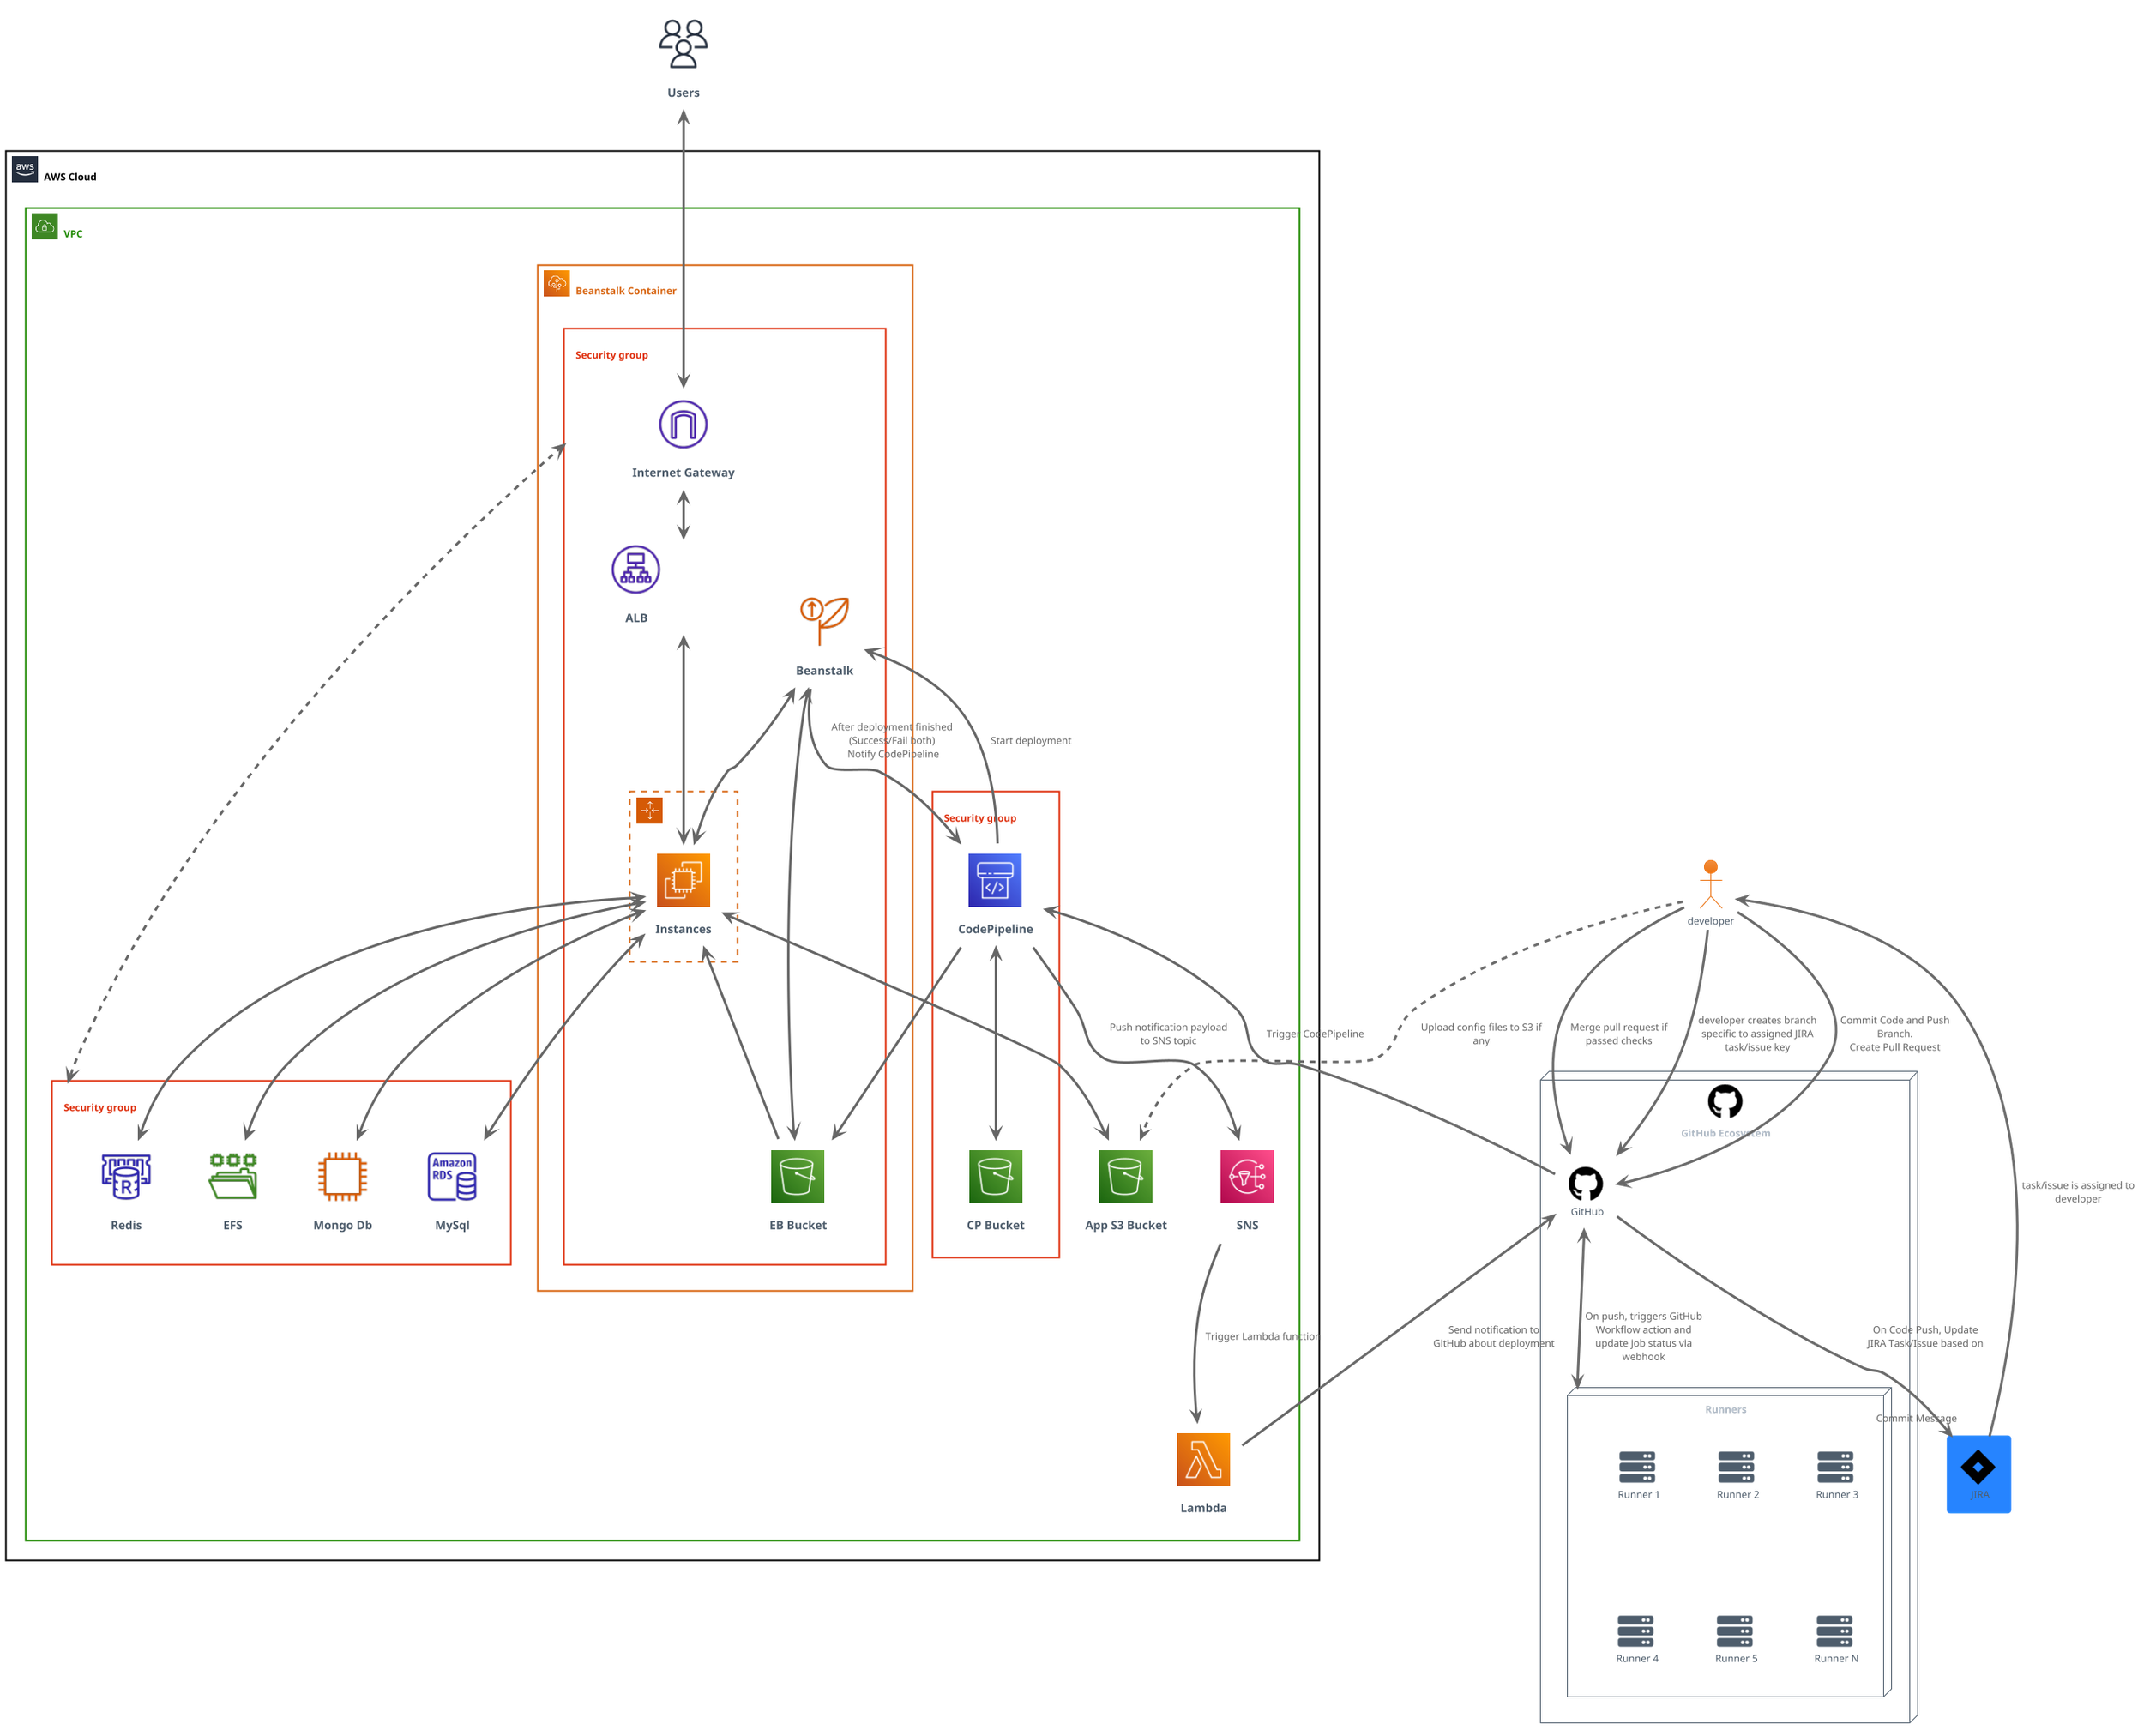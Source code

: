 @startuml
!theme aws-orange
!include <awslib/AWSCommon.puml>
!include <awslib/AWSSimplified.puml>
!include <awslib/ApplicationIntegration/SimpleNotificationService.puml>
!include <awslib/Compute/Lambda.puml>
!include <awslib/Compute/EC2.puml>
!include <awslib/Compute/EC2Instance.puml>
!include <awslib/Compute/ElasticBeanstalkDeployment.puml>
!include <awslib/Database/AuroraAmazonRDSInstance.puml>
!include <awslib/Database/ElastiCacheElastiCacheforRedis.puml>
!include <awslib/DeveloperTools/CodePipeline.puml>
!include <awslib/Storage/SimpleStorageService.puml>
!include <awslib/Storage/ElasticFileSystemFileSystem.puml>
!include <awslib/ManagementGovernance/CloudFormation.puml>
!include <awslib/NetworkingContentDelivery/VPCInternetGateway.puml>
!include <awslib/Compute/EC2AutoScaling.puml>
!include <awslib/NetworkingContentDelivery/ElasticLoadBalancingApplicationLoadBalancer.puml>
!include <awslib/General/Users.puml>
!include <awslib/Groups/all.puml>
!include <cloudinsight/server>
!include <tupadr3/common>
!include <tupadr3/font-awesome-5/server>
!include <tupadr3/font-awesome-5/github>
!include <tupadr3/font-awesome-5/jira>

skinparam rectangle {
    BackgroundColor AWS_BG_COLOR
    BorderColor transparent
}

node "GitHub Ecosystem" <<$github>> {
    FA5_GITHUB(github, GitHub)
    node Runners {
        rectangle "<$server>\n Runner 1" as r1
        rectangle "<$server>\n Runner 2" as r2
        rectangle "<$server>\n Runner 3" as r3
        rectangle "<$server>\n Runner 4" as r4
        rectangle "<$server>\n Runner 5" as r5
        rectangle "<$server>\n Runner N" as rn
    }

    github <--> Runners: On push, triggers GitHub Workflow action and update job status via webhook
}


Users(users, "Users", "millions of users")
actor developer
FA5_JIRA(jira, 'JIRA') #2684FF

AWSCloudGroup(cloud) {
    VPCGroup(vpc) {
        SecurityGroupGroup(sg1) {
            SimpleStorageService(s3_cp, 'CP Bucket', '')
            CodePipeline(cp, 'CodePipeline', '')

            cp <--> s3_cp
        }
        SecurityGroupGroup(sg2) {
            EC2Instance(mongo, 'Mongo Db', '')
            AuroraAmazonRDSInstance(rds, 'MySql', '')
            ElastiCacheElastiCacheforRedis(cache, 'Redis', '')
            ElasticFileSystemFileSystem(efs, 'EFS', '')
        }
        ElasticBeanstalkContainerGroup(ebc, 'Beanstalk Container') {
            SecurityGroupGroup(sg) {
                VPCInternetGateway(ig, 'Internet Gateway', '')
                ElasticBeanstalkDeployment(eb, 'Beanstalk', '')
                SimpleStorageService(s3_eb, 'EB Bucket', '')
                ElasticLoadBalancingApplicationLoadBalancer(alb, 'ALB', '') {
                    AutoScalingGroupGroup(asg, '') {
                        EC2(ec2, Instances, '')
                    }

                    alb <--> ec2
                }

                ig <--> alb
            }
        }
        SimpleStorageService(s3, 'App S3 Bucket', '')
        Lambda(lambda, 'Lambda', '')
        SimpleNotificationService(sns, 'SNS', '')
        sg <.r.> sg2
        ec2 <-- s3_eb
        ec2 <--> mongo
        ec2 <--> rds
        ec2 <--> cache
        ec2 <--> efs
        ec2 <--> s3
        cp --> s3_eb
        cp --> eb: Start deployment
        eb <--> s3_eb
        eb <--> ec2
        eb --> cp: After deployment finished (Success/Fail both)\n Notify CodePipeline
        cp --> sns: Push notification payload to SNS topic
        sns --> lambda: Trigger Lambda function
    }
}

developer <-- jira: task/issue is assigned to developer
developer --> github: developer creates branch specific to assigned JIRA task/issue key
developer ..> s3: Upload config files to S3 if any
developer --> github: Commit Code and Push Branch.\nCreate Pull Request
github --> jira: On Code Push, Update JIRA Task/Issue based on "Commit Message"
developer --> github: Merge pull request if passed checks
github --> cp: Trigger CodePipeline
lambda --> github: Send notification to GitHub about deployment
users <--> ig
@enduml
